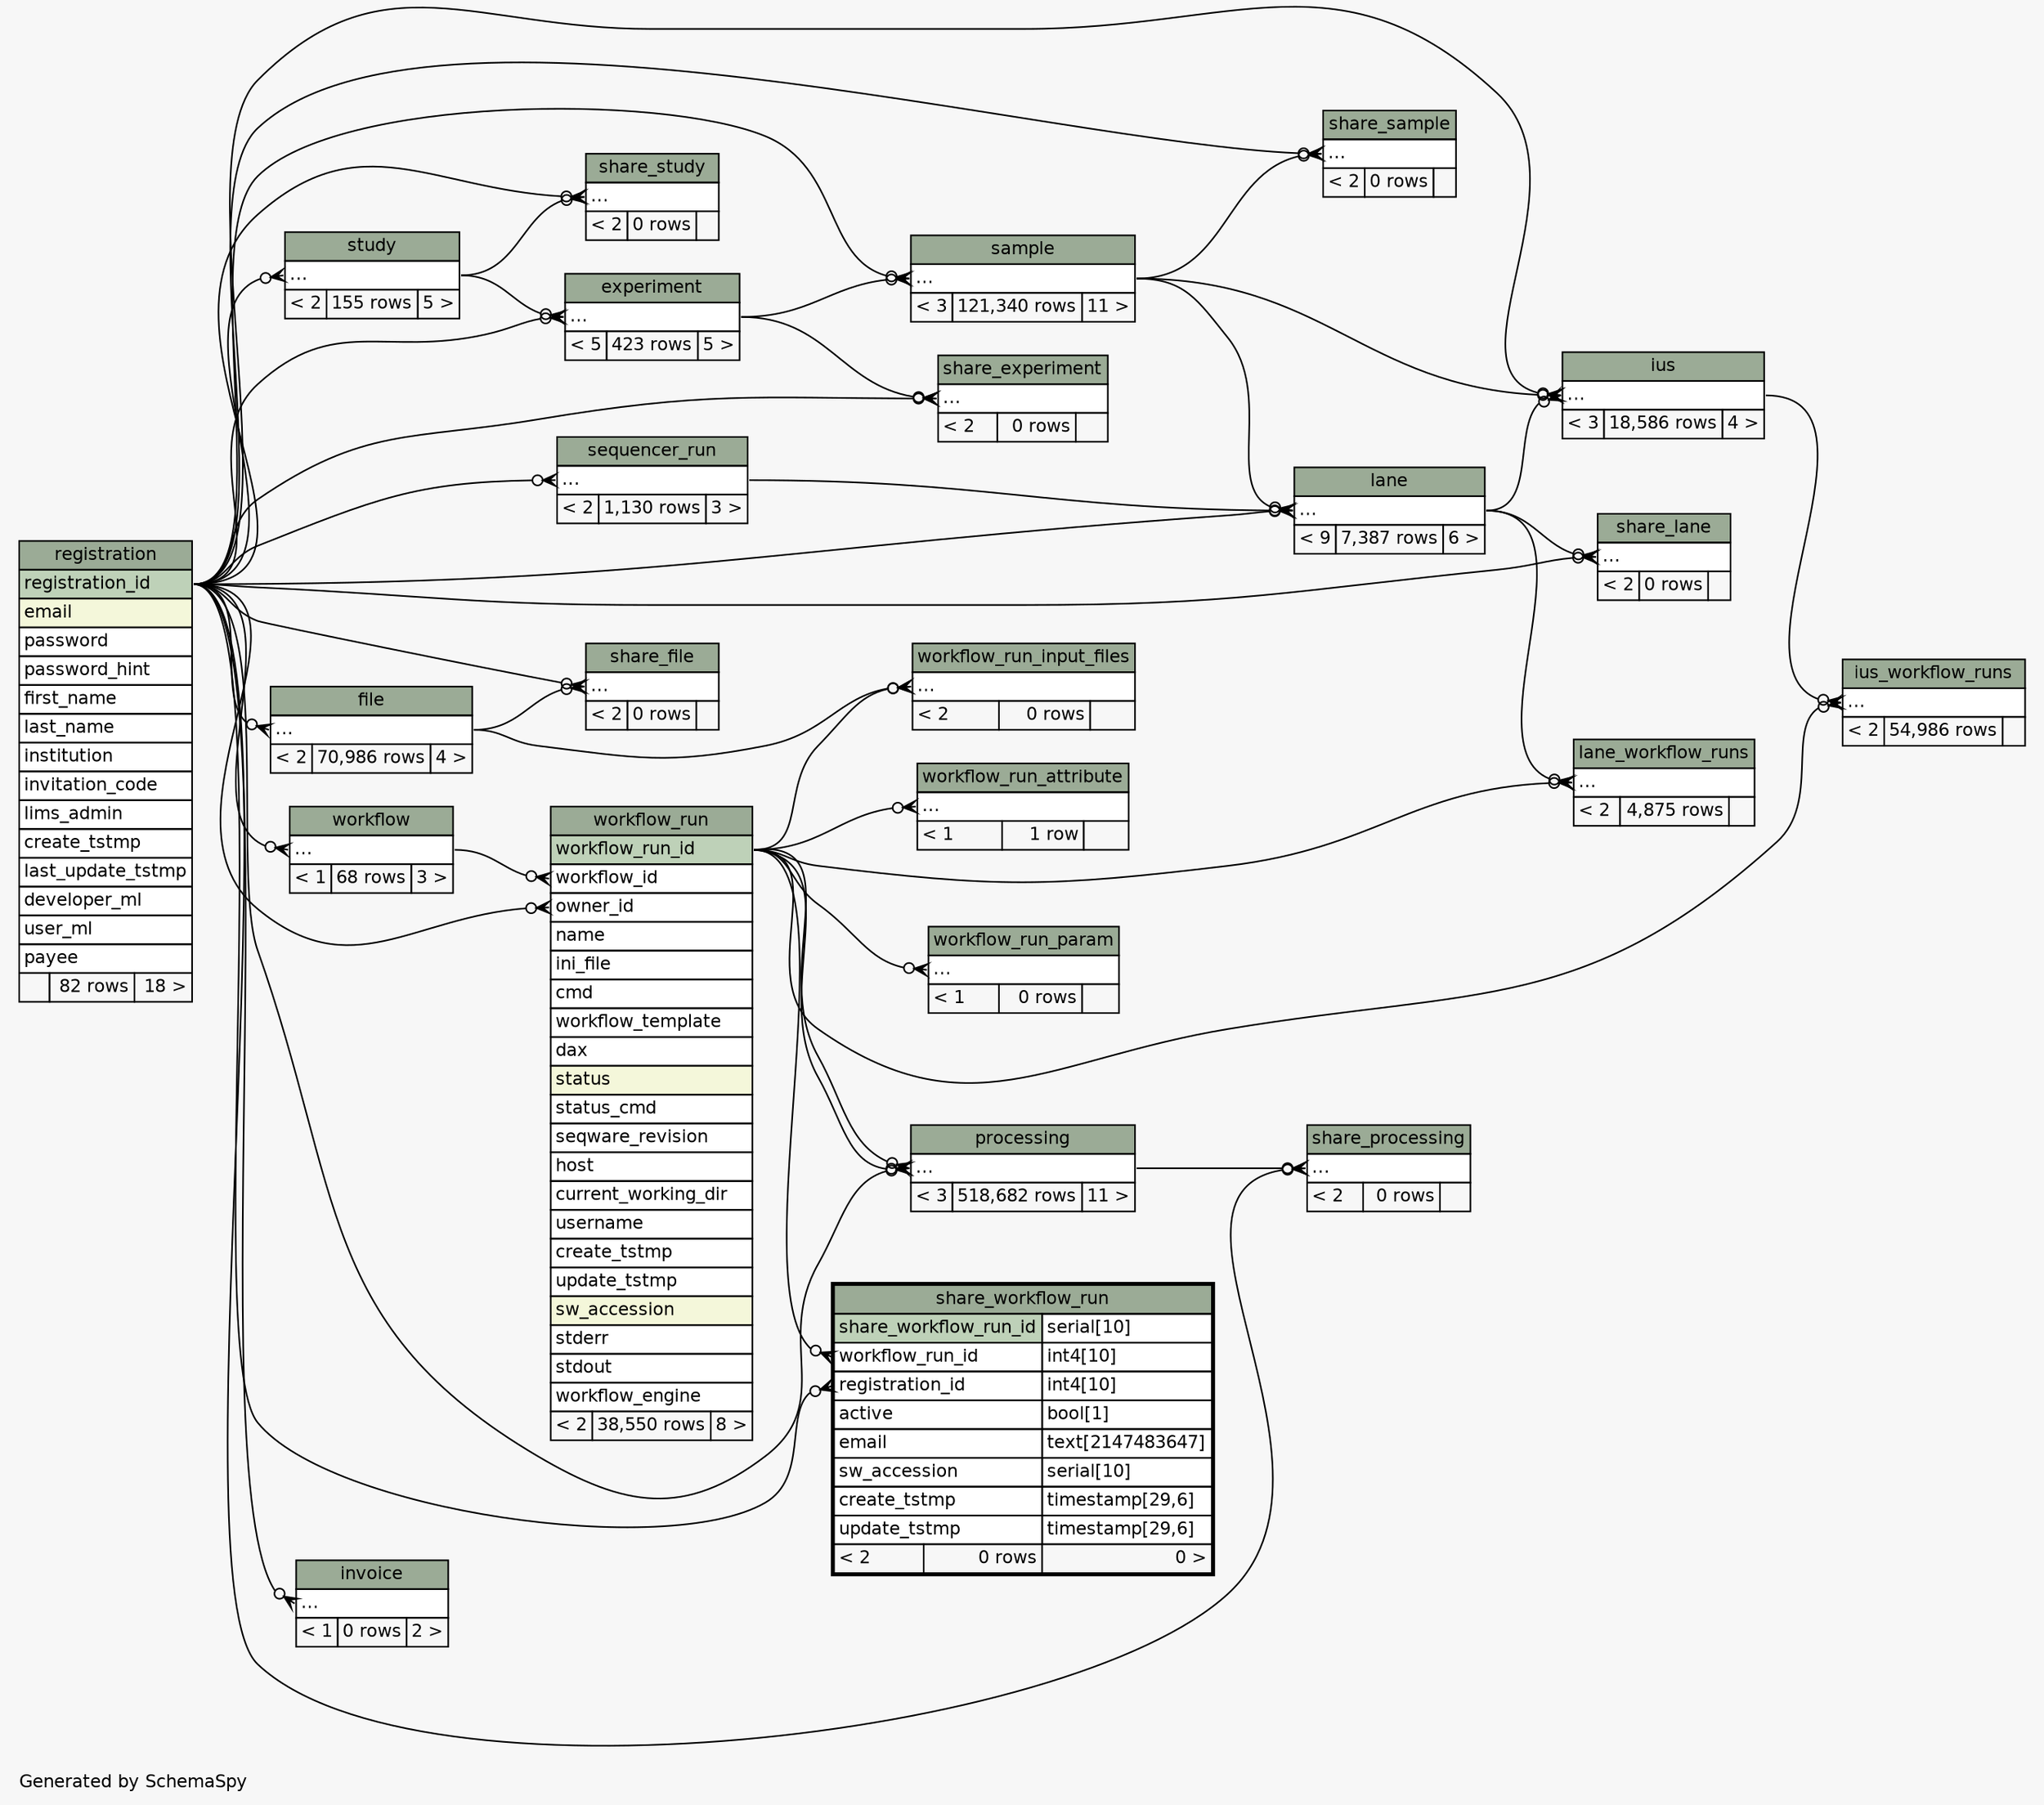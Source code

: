 // dot 2.26.3 on Linux 3.5.0-47-generic
// SchemaSpy rev 590
digraph "twoDegreesRelationshipsDiagram" {
  graph [
    rankdir="RL"
    bgcolor="#f7f7f7"
    label="\nGenerated by SchemaSpy"
    labeljust="l"
    nodesep="0.18"
    ranksep="0.46"
    fontname="Helvetica"
    fontsize="11"
  ];
  node [
    fontname="Helvetica"
    fontsize="11"
    shape="plaintext"
  ];
  edge [
    arrowsize="0.8"
  ];
  "experiment":"elipses":w -> "registration":"registration_id":e [arrowhead=none dir=back arrowtail=crowodot];
  "experiment":"elipses":w -> "study":"elipses":e [arrowhead=none dir=back arrowtail=crowodot];
  "file":"elipses":w -> "registration":"registration_id":e [arrowhead=none dir=back arrowtail=crowodot];
  "invoice":"elipses":w -> "registration":"registration_id":e [arrowhead=none dir=back arrowtail=crowodot];
  "ius":"elipses":w -> "lane":"elipses":e [arrowhead=none dir=back arrowtail=crowodot];
  "ius":"elipses":w -> "registration":"registration_id":e [arrowhead=none dir=back arrowtail=crowodot];
  "ius":"elipses":w -> "sample":"elipses":e [arrowhead=none dir=back arrowtail=crowodot];
  "ius_workflow_runs":"elipses":w -> "ius":"elipses":e [arrowhead=none dir=back arrowtail=crowodot];
  "ius_workflow_runs":"elipses":w -> "workflow_run":"workflow_run_id":e [arrowhead=none dir=back arrowtail=crowodot];
  "lane":"elipses":w -> "registration":"registration_id":e [arrowhead=none dir=back arrowtail=crowodot];
  "lane":"elipses":w -> "sample":"elipses":e [arrowhead=none dir=back arrowtail=crowodot];
  "lane":"elipses":w -> "sequencer_run":"elipses":e [arrowhead=none dir=back arrowtail=crowodot];
  "lane_workflow_runs":"elipses":w -> "lane":"elipses":e [arrowhead=none dir=back arrowtail=crowodot];
  "lane_workflow_runs":"elipses":w -> "workflow_run":"workflow_run_id":e [arrowhead=none dir=back arrowtail=crowodot];
  "processing":"elipses":w -> "workflow_run":"workflow_run_id":e [arrowhead=none dir=back arrowtail=crowodot];
  "processing":"elipses":w -> "registration":"registration_id":e [arrowhead=none dir=back arrowtail=crowodot];
  "processing":"elipses":w -> "workflow_run":"workflow_run_id":e [arrowhead=none dir=back arrowtail=crowodot];
  "sample":"elipses":w -> "experiment":"elipses":e [arrowhead=none dir=back arrowtail=crowodot];
  "sample":"elipses":w -> "registration":"registration_id":e [arrowhead=none dir=back arrowtail=crowodot];
  "sequencer_run":"elipses":w -> "registration":"registration_id":e [arrowhead=none dir=back arrowtail=crowodot];
  "share_experiment":"elipses":w -> "experiment":"elipses":e [arrowhead=none dir=back arrowtail=crowodot];
  "share_experiment":"elipses":w -> "registration":"registration_id":e [arrowhead=none dir=back arrowtail=crowodot];
  "share_file":"elipses":w -> "file":"elipses":e [arrowhead=none dir=back arrowtail=crowodot];
  "share_file":"elipses":w -> "registration":"registration_id":e [arrowhead=none dir=back arrowtail=crowodot];
  "share_lane":"elipses":w -> "lane":"elipses":e [arrowhead=none dir=back arrowtail=crowodot];
  "share_lane":"elipses":w -> "registration":"registration_id":e [arrowhead=none dir=back arrowtail=crowodot];
  "share_processing":"elipses":w -> "processing":"elipses":e [arrowhead=none dir=back arrowtail=crowodot];
  "share_processing":"elipses":w -> "registration":"registration_id":e [arrowhead=none dir=back arrowtail=crowodot];
  "share_sample":"elipses":w -> "registration":"registration_id":e [arrowhead=none dir=back arrowtail=crowodot];
  "share_sample":"elipses":w -> "sample":"elipses":e [arrowhead=none dir=back arrowtail=crowodot];
  "share_study":"elipses":w -> "registration":"registration_id":e [arrowhead=none dir=back arrowtail=crowodot];
  "share_study":"elipses":w -> "study":"elipses":e [arrowhead=none dir=back arrowtail=crowodot];
  "share_workflow_run":"registration_id":w -> "registration":"registration_id":e [arrowhead=none dir=back arrowtail=crowodot];
  "share_workflow_run":"workflow_run_id":w -> "workflow_run":"workflow_run_id":e [arrowhead=none dir=back arrowtail=crowodot];
  "study":"elipses":w -> "registration":"registration_id":e [arrowhead=none dir=back arrowtail=crowodot];
  "workflow":"elipses":w -> "registration":"registration_id":e [arrowhead=none dir=back arrowtail=crowodot];
  "workflow_run":"owner_id":w -> "registration":"registration_id":e [arrowhead=none dir=back arrowtail=crowodot];
  "workflow_run":"workflow_id":w -> "workflow":"elipses":e [arrowhead=none dir=back arrowtail=crowodot];
  "workflow_run_attribute":"elipses":w -> "workflow_run":"workflow_run_id":e [arrowhead=none dir=back arrowtail=crowodot];
  "workflow_run_input_files":"elipses":w -> "file":"elipses":e [arrowhead=none dir=back arrowtail=crowodot];
  "workflow_run_input_files":"elipses":w -> "workflow_run":"workflow_run_id":e [arrowhead=none dir=back arrowtail=crowodot];
  "workflow_run_param":"elipses":w -> "workflow_run":"workflow_run_id":e [arrowhead=none dir=back arrowtail=crowodot];
  "experiment" [
    label=<
    <TABLE BORDER="0" CELLBORDER="1" CELLSPACING="0" BGCOLOR="#ffffff">
      <TR><TD COLSPAN="3" BGCOLOR="#9bab96" ALIGN="CENTER">experiment</TD></TR>
      <TR><TD PORT="elipses" COLSPAN="3" ALIGN="LEFT">...</TD></TR>
      <TR><TD ALIGN="LEFT" BGCOLOR="#f7f7f7">&lt; 5</TD><TD ALIGN="RIGHT" BGCOLOR="#f7f7f7">423 rows</TD><TD ALIGN="RIGHT" BGCOLOR="#f7f7f7">5 &gt;</TD></TR>
    </TABLE>>
    URL="experiment.html"
    tooltip="experiment"
  ];
  "file" [
    label=<
    <TABLE BORDER="0" CELLBORDER="1" CELLSPACING="0" BGCOLOR="#ffffff">
      <TR><TD COLSPAN="3" BGCOLOR="#9bab96" ALIGN="CENTER">file</TD></TR>
      <TR><TD PORT="elipses" COLSPAN="3" ALIGN="LEFT">...</TD></TR>
      <TR><TD ALIGN="LEFT" BGCOLOR="#f7f7f7">&lt; 2</TD><TD ALIGN="RIGHT" BGCOLOR="#f7f7f7">70,986 rows</TD><TD ALIGN="RIGHT" BGCOLOR="#f7f7f7">4 &gt;</TD></TR>
    </TABLE>>
    URL="file.html"
    tooltip="file"
  ];
  "invoice" [
    label=<
    <TABLE BORDER="0" CELLBORDER="1" CELLSPACING="0" BGCOLOR="#ffffff">
      <TR><TD COLSPAN="3" BGCOLOR="#9bab96" ALIGN="CENTER">invoice</TD></TR>
      <TR><TD PORT="elipses" COLSPAN="3" ALIGN="LEFT">...</TD></TR>
      <TR><TD ALIGN="LEFT" BGCOLOR="#f7f7f7">&lt; 1</TD><TD ALIGN="RIGHT" BGCOLOR="#f7f7f7">0 rows</TD><TD ALIGN="RIGHT" BGCOLOR="#f7f7f7">2 &gt;</TD></TR>
    </TABLE>>
    URL="invoice.html"
    tooltip="invoice"
  ];
  "ius" [
    label=<
    <TABLE BORDER="0" CELLBORDER="1" CELLSPACING="0" BGCOLOR="#ffffff">
      <TR><TD COLSPAN="3" BGCOLOR="#9bab96" ALIGN="CENTER">ius</TD></TR>
      <TR><TD PORT="elipses" COLSPAN="3" ALIGN="LEFT">...</TD></TR>
      <TR><TD ALIGN="LEFT" BGCOLOR="#f7f7f7">&lt; 3</TD><TD ALIGN="RIGHT" BGCOLOR="#f7f7f7">18,586 rows</TD><TD ALIGN="RIGHT" BGCOLOR="#f7f7f7">4 &gt;</TD></TR>
    </TABLE>>
    URL="ius.html"
    tooltip="ius"
  ];
  "ius_workflow_runs" [
    label=<
    <TABLE BORDER="0" CELLBORDER="1" CELLSPACING="0" BGCOLOR="#ffffff">
      <TR><TD COLSPAN="3" BGCOLOR="#9bab96" ALIGN="CENTER">ius_workflow_runs</TD></TR>
      <TR><TD PORT="elipses" COLSPAN="3" ALIGN="LEFT">...</TD></TR>
      <TR><TD ALIGN="LEFT" BGCOLOR="#f7f7f7">&lt; 2</TD><TD ALIGN="RIGHT" BGCOLOR="#f7f7f7">54,986 rows</TD><TD ALIGN="RIGHT" BGCOLOR="#f7f7f7">  </TD></TR>
    </TABLE>>
    URL="ius_workflow_runs.html"
    tooltip="ius_workflow_runs"
  ];
  "lane" [
    label=<
    <TABLE BORDER="0" CELLBORDER="1" CELLSPACING="0" BGCOLOR="#ffffff">
      <TR><TD COLSPAN="3" BGCOLOR="#9bab96" ALIGN="CENTER">lane</TD></TR>
      <TR><TD PORT="elipses" COLSPAN="3" ALIGN="LEFT">...</TD></TR>
      <TR><TD ALIGN="LEFT" BGCOLOR="#f7f7f7">&lt; 9</TD><TD ALIGN="RIGHT" BGCOLOR="#f7f7f7">7,387 rows</TD><TD ALIGN="RIGHT" BGCOLOR="#f7f7f7">6 &gt;</TD></TR>
    </TABLE>>
    URL="lane.html"
    tooltip="lane"
  ];
  "lane_workflow_runs" [
    label=<
    <TABLE BORDER="0" CELLBORDER="1" CELLSPACING="0" BGCOLOR="#ffffff">
      <TR><TD COLSPAN="3" BGCOLOR="#9bab96" ALIGN="CENTER">lane_workflow_runs</TD></TR>
      <TR><TD PORT="elipses" COLSPAN="3" ALIGN="LEFT">...</TD></TR>
      <TR><TD ALIGN="LEFT" BGCOLOR="#f7f7f7">&lt; 2</TD><TD ALIGN="RIGHT" BGCOLOR="#f7f7f7">4,875 rows</TD><TD ALIGN="RIGHT" BGCOLOR="#f7f7f7">  </TD></TR>
    </TABLE>>
    URL="lane_workflow_runs.html"
    tooltip="lane_workflow_runs"
  ];
  "processing" [
    label=<
    <TABLE BORDER="0" CELLBORDER="1" CELLSPACING="0" BGCOLOR="#ffffff">
      <TR><TD COLSPAN="3" BGCOLOR="#9bab96" ALIGN="CENTER">processing</TD></TR>
      <TR><TD PORT="elipses" COLSPAN="3" ALIGN="LEFT">...</TD></TR>
      <TR><TD ALIGN="LEFT" BGCOLOR="#f7f7f7">&lt; 3</TD><TD ALIGN="RIGHT" BGCOLOR="#f7f7f7">518,682 rows</TD><TD ALIGN="RIGHT" BGCOLOR="#f7f7f7">11 &gt;</TD></TR>
    </TABLE>>
    URL="processing.html"
    tooltip="processing"
  ];
  "registration" [
    label=<
    <TABLE BORDER="0" CELLBORDER="1" CELLSPACING="0" BGCOLOR="#ffffff">
      <TR><TD COLSPAN="3" BGCOLOR="#9bab96" ALIGN="CENTER">registration</TD></TR>
      <TR><TD PORT="registration_id" COLSPAN="3" BGCOLOR="#bed1b8" ALIGN="LEFT">registration_id</TD></TR>
      <TR><TD PORT="email" COLSPAN="3" BGCOLOR="#f4f7da" ALIGN="LEFT">email</TD></TR>
      <TR><TD PORT="password" COLSPAN="3" ALIGN="LEFT">password</TD></TR>
      <TR><TD PORT="password_hint" COLSPAN="3" ALIGN="LEFT">password_hint</TD></TR>
      <TR><TD PORT="first_name" COLSPAN="3" ALIGN="LEFT">first_name</TD></TR>
      <TR><TD PORT="last_name" COLSPAN="3" ALIGN="LEFT">last_name</TD></TR>
      <TR><TD PORT="institution" COLSPAN="3" ALIGN="LEFT">institution</TD></TR>
      <TR><TD PORT="invitation_code" COLSPAN="3" ALIGN="LEFT">invitation_code</TD></TR>
      <TR><TD PORT="lims_admin" COLSPAN="3" ALIGN="LEFT">lims_admin</TD></TR>
      <TR><TD PORT="create_tstmp" COLSPAN="3" ALIGN="LEFT">create_tstmp</TD></TR>
      <TR><TD PORT="last_update_tstmp" COLSPAN="3" ALIGN="LEFT">last_update_tstmp</TD></TR>
      <TR><TD PORT="developer_ml" COLSPAN="3" ALIGN="LEFT">developer_ml</TD></TR>
      <TR><TD PORT="user_ml" COLSPAN="3" ALIGN="LEFT">user_ml</TD></TR>
      <TR><TD PORT="payee" COLSPAN="3" ALIGN="LEFT">payee</TD></TR>
      <TR><TD ALIGN="LEFT" BGCOLOR="#f7f7f7">  </TD><TD ALIGN="RIGHT" BGCOLOR="#f7f7f7">82 rows</TD><TD ALIGN="RIGHT" BGCOLOR="#f7f7f7">18 &gt;</TD></TR>
    </TABLE>>
    URL="registration.html"
    tooltip="registration"
  ];
  "sample" [
    label=<
    <TABLE BORDER="0" CELLBORDER="1" CELLSPACING="0" BGCOLOR="#ffffff">
      <TR><TD COLSPAN="3" BGCOLOR="#9bab96" ALIGN="CENTER">sample</TD></TR>
      <TR><TD PORT="elipses" COLSPAN="3" ALIGN="LEFT">...</TD></TR>
      <TR><TD ALIGN="LEFT" BGCOLOR="#f7f7f7">&lt; 3</TD><TD ALIGN="RIGHT" BGCOLOR="#f7f7f7">121,340 rows</TD><TD ALIGN="RIGHT" BGCOLOR="#f7f7f7">11 &gt;</TD></TR>
    </TABLE>>
    URL="sample.html"
    tooltip="sample"
  ];
  "sequencer_run" [
    label=<
    <TABLE BORDER="0" CELLBORDER="1" CELLSPACING="0" BGCOLOR="#ffffff">
      <TR><TD COLSPAN="3" BGCOLOR="#9bab96" ALIGN="CENTER">sequencer_run</TD></TR>
      <TR><TD PORT="elipses" COLSPAN="3" ALIGN="LEFT">...</TD></TR>
      <TR><TD ALIGN="LEFT" BGCOLOR="#f7f7f7">&lt; 2</TD><TD ALIGN="RIGHT" BGCOLOR="#f7f7f7">1,130 rows</TD><TD ALIGN="RIGHT" BGCOLOR="#f7f7f7">3 &gt;</TD></TR>
    </TABLE>>
    URL="sequencer_run.html"
    tooltip="sequencer_run"
  ];
  "share_experiment" [
    label=<
    <TABLE BORDER="0" CELLBORDER="1" CELLSPACING="0" BGCOLOR="#ffffff">
      <TR><TD COLSPAN="3" BGCOLOR="#9bab96" ALIGN="CENTER">share_experiment</TD></TR>
      <TR><TD PORT="elipses" COLSPAN="3" ALIGN="LEFT">...</TD></TR>
      <TR><TD ALIGN="LEFT" BGCOLOR="#f7f7f7">&lt; 2</TD><TD ALIGN="RIGHT" BGCOLOR="#f7f7f7">0 rows</TD><TD ALIGN="RIGHT" BGCOLOR="#f7f7f7">  </TD></TR>
    </TABLE>>
    URL="share_experiment.html"
    tooltip="share_experiment"
  ];
  "share_file" [
    label=<
    <TABLE BORDER="0" CELLBORDER="1" CELLSPACING="0" BGCOLOR="#ffffff">
      <TR><TD COLSPAN="3" BGCOLOR="#9bab96" ALIGN="CENTER">share_file</TD></TR>
      <TR><TD PORT="elipses" COLSPAN="3" ALIGN="LEFT">...</TD></TR>
      <TR><TD ALIGN="LEFT" BGCOLOR="#f7f7f7">&lt; 2</TD><TD ALIGN="RIGHT" BGCOLOR="#f7f7f7">0 rows</TD><TD ALIGN="RIGHT" BGCOLOR="#f7f7f7">  </TD></TR>
    </TABLE>>
    URL="share_file.html"
    tooltip="share_file"
  ];
  "share_lane" [
    label=<
    <TABLE BORDER="0" CELLBORDER="1" CELLSPACING="0" BGCOLOR="#ffffff">
      <TR><TD COLSPAN="3" BGCOLOR="#9bab96" ALIGN="CENTER">share_lane</TD></TR>
      <TR><TD PORT="elipses" COLSPAN="3" ALIGN="LEFT">...</TD></TR>
      <TR><TD ALIGN="LEFT" BGCOLOR="#f7f7f7">&lt; 2</TD><TD ALIGN="RIGHT" BGCOLOR="#f7f7f7">0 rows</TD><TD ALIGN="RIGHT" BGCOLOR="#f7f7f7">  </TD></TR>
    </TABLE>>
    URL="share_lane.html"
    tooltip="share_lane"
  ];
  "share_processing" [
    label=<
    <TABLE BORDER="0" CELLBORDER="1" CELLSPACING="0" BGCOLOR="#ffffff">
      <TR><TD COLSPAN="3" BGCOLOR="#9bab96" ALIGN="CENTER">share_processing</TD></TR>
      <TR><TD PORT="elipses" COLSPAN="3" ALIGN="LEFT">...</TD></TR>
      <TR><TD ALIGN="LEFT" BGCOLOR="#f7f7f7">&lt; 2</TD><TD ALIGN="RIGHT" BGCOLOR="#f7f7f7">0 rows</TD><TD ALIGN="RIGHT" BGCOLOR="#f7f7f7">  </TD></TR>
    </TABLE>>
    URL="share_processing.html"
    tooltip="share_processing"
  ];
  "share_sample" [
    label=<
    <TABLE BORDER="0" CELLBORDER="1" CELLSPACING="0" BGCOLOR="#ffffff">
      <TR><TD COLSPAN="3" BGCOLOR="#9bab96" ALIGN="CENTER">share_sample</TD></TR>
      <TR><TD PORT="elipses" COLSPAN="3" ALIGN="LEFT">...</TD></TR>
      <TR><TD ALIGN="LEFT" BGCOLOR="#f7f7f7">&lt; 2</TD><TD ALIGN="RIGHT" BGCOLOR="#f7f7f7">0 rows</TD><TD ALIGN="RIGHT" BGCOLOR="#f7f7f7">  </TD></TR>
    </TABLE>>
    URL="share_sample.html"
    tooltip="share_sample"
  ];
  "share_study" [
    label=<
    <TABLE BORDER="0" CELLBORDER="1" CELLSPACING="0" BGCOLOR="#ffffff">
      <TR><TD COLSPAN="3" BGCOLOR="#9bab96" ALIGN="CENTER">share_study</TD></TR>
      <TR><TD PORT="elipses" COLSPAN="3" ALIGN="LEFT">...</TD></TR>
      <TR><TD ALIGN="LEFT" BGCOLOR="#f7f7f7">&lt; 2</TD><TD ALIGN="RIGHT" BGCOLOR="#f7f7f7">0 rows</TD><TD ALIGN="RIGHT" BGCOLOR="#f7f7f7">  </TD></TR>
    </TABLE>>
    URL="share_study.html"
    tooltip="share_study"
  ];
  "share_workflow_run" [
    label=<
    <TABLE BORDER="2" CELLBORDER="1" CELLSPACING="0" BGCOLOR="#ffffff">
      <TR><TD COLSPAN="3" BGCOLOR="#9bab96" ALIGN="CENTER">share_workflow_run</TD></TR>
      <TR><TD PORT="share_workflow_run_id" COLSPAN="2" BGCOLOR="#bed1b8" ALIGN="LEFT">share_workflow_run_id</TD><TD PORT="share_workflow_run_id.type" ALIGN="LEFT">serial[10]</TD></TR>
      <TR><TD PORT="workflow_run_id" COLSPAN="2" ALIGN="LEFT">workflow_run_id</TD><TD PORT="workflow_run_id.type" ALIGN="LEFT">int4[10]</TD></TR>
      <TR><TD PORT="registration_id" COLSPAN="2" ALIGN="LEFT">registration_id</TD><TD PORT="registration_id.type" ALIGN="LEFT">int4[10]</TD></TR>
      <TR><TD PORT="active" COLSPAN="2" ALIGN="LEFT">active</TD><TD PORT="active.type" ALIGN="LEFT">bool[1]</TD></TR>
      <TR><TD PORT="email" COLSPAN="2" ALIGN="LEFT">email</TD><TD PORT="email.type" ALIGN="LEFT">text[2147483647]</TD></TR>
      <TR><TD PORT="sw_accession" COLSPAN="2" ALIGN="LEFT">sw_accession</TD><TD PORT="sw_accession.type" ALIGN="LEFT">serial[10]</TD></TR>
      <TR><TD PORT="create_tstmp" COLSPAN="2" ALIGN="LEFT">create_tstmp</TD><TD PORT="create_tstmp.type" ALIGN="LEFT">timestamp[29,6]</TD></TR>
      <TR><TD PORT="update_tstmp" COLSPAN="2" ALIGN="LEFT">update_tstmp</TD><TD PORT="update_tstmp.type" ALIGN="LEFT">timestamp[29,6]</TD></TR>
      <TR><TD ALIGN="LEFT" BGCOLOR="#f7f7f7">&lt; 2</TD><TD ALIGN="RIGHT" BGCOLOR="#f7f7f7">0 rows</TD><TD ALIGN="RIGHT" BGCOLOR="#f7f7f7">0 &gt;</TD></TR>
    </TABLE>>
    URL="share_workflow_run.html"
    tooltip="share_workflow_run"
  ];
  "study" [
    label=<
    <TABLE BORDER="0" CELLBORDER="1" CELLSPACING="0" BGCOLOR="#ffffff">
      <TR><TD COLSPAN="3" BGCOLOR="#9bab96" ALIGN="CENTER">study</TD></TR>
      <TR><TD PORT="elipses" COLSPAN="3" ALIGN="LEFT">...</TD></TR>
      <TR><TD ALIGN="LEFT" BGCOLOR="#f7f7f7">&lt; 2</TD><TD ALIGN="RIGHT" BGCOLOR="#f7f7f7">155 rows</TD><TD ALIGN="RIGHT" BGCOLOR="#f7f7f7">5 &gt;</TD></TR>
    </TABLE>>
    URL="study.html"
    tooltip="study"
  ];
  "workflow" [
    label=<
    <TABLE BORDER="0" CELLBORDER="1" CELLSPACING="0" BGCOLOR="#ffffff">
      <TR><TD COLSPAN="3" BGCOLOR="#9bab96" ALIGN="CENTER">workflow</TD></TR>
      <TR><TD PORT="elipses" COLSPAN="3" ALIGN="LEFT">...</TD></TR>
      <TR><TD ALIGN="LEFT" BGCOLOR="#f7f7f7">&lt; 1</TD><TD ALIGN="RIGHT" BGCOLOR="#f7f7f7">68 rows</TD><TD ALIGN="RIGHT" BGCOLOR="#f7f7f7">3 &gt;</TD></TR>
    </TABLE>>
    URL="workflow.html"
    tooltip="workflow"
  ];
  "workflow_run" [
    label=<
    <TABLE BORDER="0" CELLBORDER="1" CELLSPACING="0" BGCOLOR="#ffffff">
      <TR><TD COLSPAN="3" BGCOLOR="#9bab96" ALIGN="CENTER">workflow_run</TD></TR>
      <TR><TD PORT="workflow_run_id" COLSPAN="3" BGCOLOR="#bed1b8" ALIGN="LEFT">workflow_run_id</TD></TR>
      <TR><TD PORT="workflow_id" COLSPAN="3" ALIGN="LEFT">workflow_id</TD></TR>
      <TR><TD PORT="owner_id" COLSPAN="3" ALIGN="LEFT">owner_id</TD></TR>
      <TR><TD PORT="name" COLSPAN="3" ALIGN="LEFT">name</TD></TR>
      <TR><TD PORT="ini_file" COLSPAN="3" ALIGN="LEFT">ini_file</TD></TR>
      <TR><TD PORT="cmd" COLSPAN="3" ALIGN="LEFT">cmd</TD></TR>
      <TR><TD PORT="workflow_template" COLSPAN="3" ALIGN="LEFT">workflow_template</TD></TR>
      <TR><TD PORT="dax" COLSPAN="3" ALIGN="LEFT">dax</TD></TR>
      <TR><TD PORT="status" COLSPAN="3" BGCOLOR="#f4f7da" ALIGN="LEFT">status</TD></TR>
      <TR><TD PORT="status_cmd" COLSPAN="3" ALIGN="LEFT">status_cmd</TD></TR>
      <TR><TD PORT="seqware_revision" COLSPAN="3" ALIGN="LEFT">seqware_revision</TD></TR>
      <TR><TD PORT="host" COLSPAN="3" ALIGN="LEFT">host</TD></TR>
      <TR><TD PORT="current_working_dir" COLSPAN="3" ALIGN="LEFT">current_working_dir</TD></TR>
      <TR><TD PORT="username" COLSPAN="3" ALIGN="LEFT">username</TD></TR>
      <TR><TD PORT="create_tstmp" COLSPAN="3" ALIGN="LEFT">create_tstmp</TD></TR>
      <TR><TD PORT="update_tstmp" COLSPAN="3" ALIGN="LEFT">update_tstmp</TD></TR>
      <TR><TD PORT="sw_accession" COLSPAN="3" BGCOLOR="#f4f7da" ALIGN="LEFT">sw_accession</TD></TR>
      <TR><TD PORT="stderr" COLSPAN="3" ALIGN="LEFT">stderr</TD></TR>
      <TR><TD PORT="stdout" COLSPAN="3" ALIGN="LEFT">stdout</TD></TR>
      <TR><TD PORT="workflow_engine" COLSPAN="3" ALIGN="LEFT">workflow_engine</TD></TR>
      <TR><TD ALIGN="LEFT" BGCOLOR="#f7f7f7">&lt; 2</TD><TD ALIGN="RIGHT" BGCOLOR="#f7f7f7">38,550 rows</TD><TD ALIGN="RIGHT" BGCOLOR="#f7f7f7">8 &gt;</TD></TR>
    </TABLE>>
    URL="workflow_run.html"
    tooltip="workflow_run"
  ];
  "workflow_run_attribute" [
    label=<
    <TABLE BORDER="0" CELLBORDER="1" CELLSPACING="0" BGCOLOR="#ffffff">
      <TR><TD COLSPAN="3" BGCOLOR="#9bab96" ALIGN="CENTER">workflow_run_attribute</TD></TR>
      <TR><TD PORT="elipses" COLSPAN="3" ALIGN="LEFT">...</TD></TR>
      <TR><TD ALIGN="LEFT" BGCOLOR="#f7f7f7">&lt; 1</TD><TD ALIGN="RIGHT" BGCOLOR="#f7f7f7">1 row</TD><TD ALIGN="RIGHT" BGCOLOR="#f7f7f7">  </TD></TR>
    </TABLE>>
    URL="workflow_run_attribute.html"
    tooltip="workflow_run_attribute"
  ];
  "workflow_run_input_files" [
    label=<
    <TABLE BORDER="0" CELLBORDER="1" CELLSPACING="0" BGCOLOR="#ffffff">
      <TR><TD COLSPAN="3" BGCOLOR="#9bab96" ALIGN="CENTER">workflow_run_input_files</TD></TR>
      <TR><TD PORT="elipses" COLSPAN="3" ALIGN="LEFT">...</TD></TR>
      <TR><TD ALIGN="LEFT" BGCOLOR="#f7f7f7">&lt; 2</TD><TD ALIGN="RIGHT" BGCOLOR="#f7f7f7">0 rows</TD><TD ALIGN="RIGHT" BGCOLOR="#f7f7f7">  </TD></TR>
    </TABLE>>
    URL="workflow_run_input_files.html"
    tooltip="workflow_run_input_files"
  ];
  "workflow_run_param" [
    label=<
    <TABLE BORDER="0" CELLBORDER="1" CELLSPACING="0" BGCOLOR="#ffffff">
      <TR><TD COLSPAN="3" BGCOLOR="#9bab96" ALIGN="CENTER">workflow_run_param</TD></TR>
      <TR><TD PORT="elipses" COLSPAN="3" ALIGN="LEFT">...</TD></TR>
      <TR><TD ALIGN="LEFT" BGCOLOR="#f7f7f7">&lt; 1</TD><TD ALIGN="RIGHT" BGCOLOR="#f7f7f7">0 rows</TD><TD ALIGN="RIGHT" BGCOLOR="#f7f7f7">  </TD></TR>
    </TABLE>>
    URL="workflow_run_param.html"
    tooltip="workflow_run_param"
  ];
}
